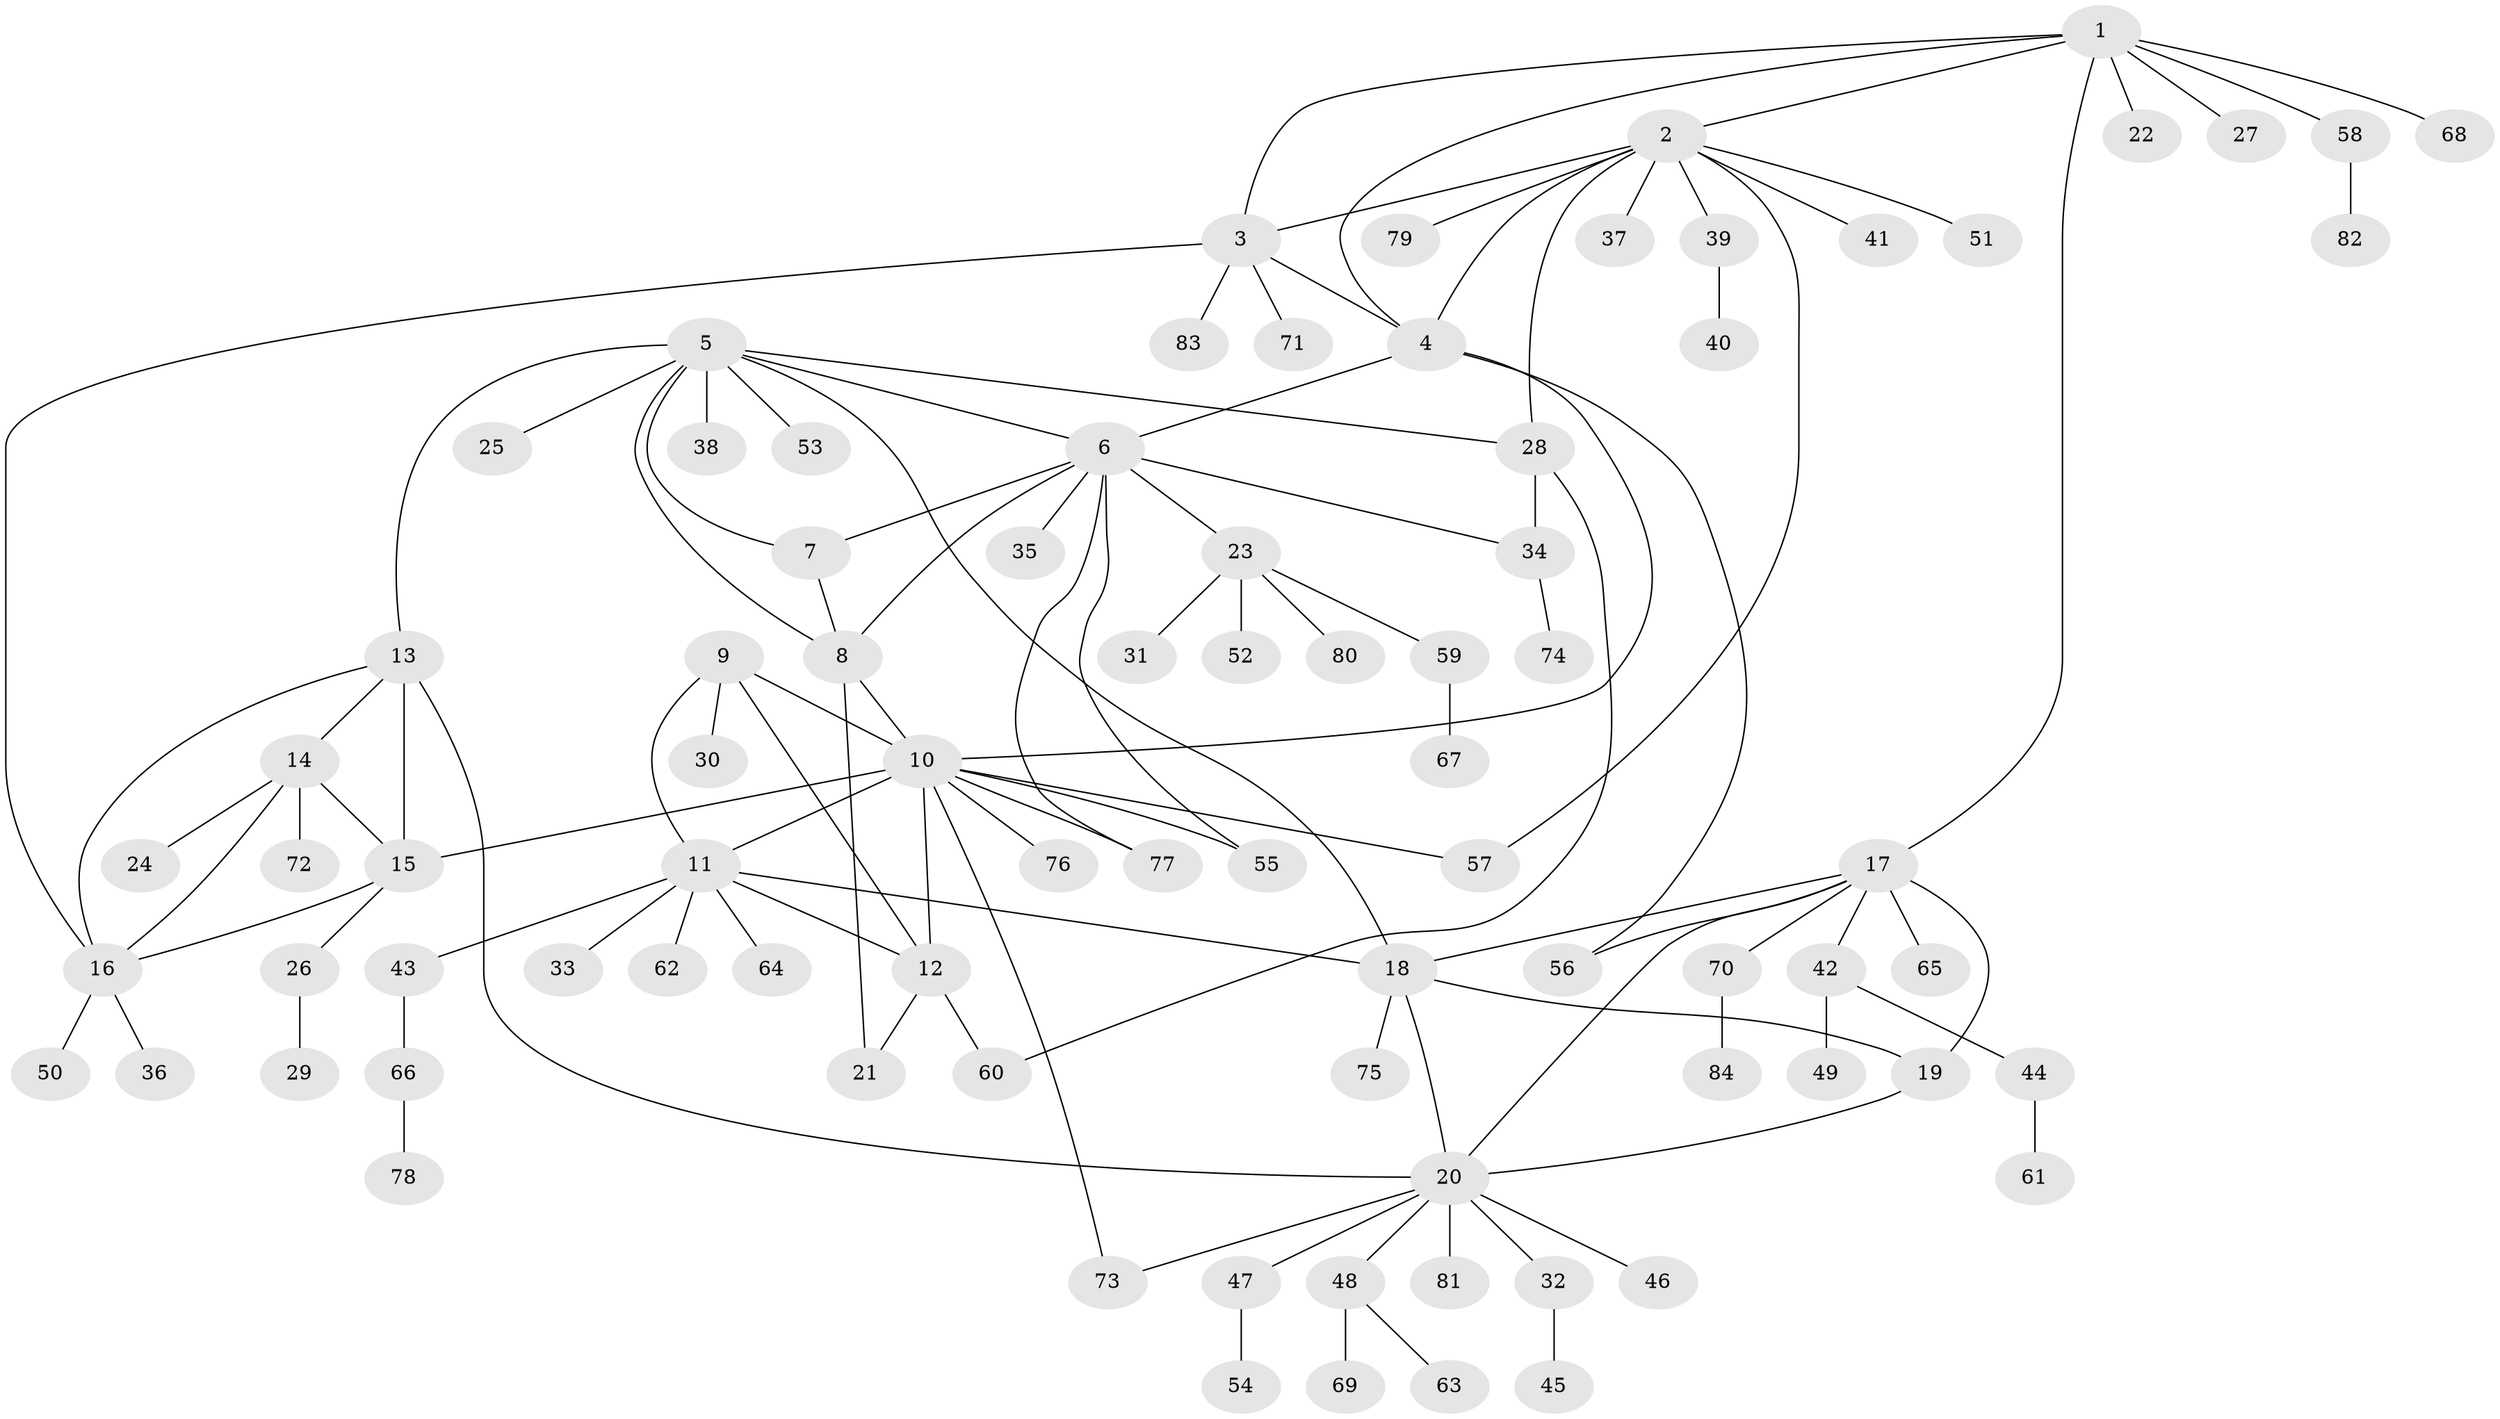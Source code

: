 // Generated by graph-tools (version 1.1) at 2025/02/03/09/25 03:02:52]
// undirected, 84 vertices, 113 edges
graph export_dot {
graph [start="1"]
  node [color=gray90,style=filled];
  1;
  2;
  3;
  4;
  5;
  6;
  7;
  8;
  9;
  10;
  11;
  12;
  13;
  14;
  15;
  16;
  17;
  18;
  19;
  20;
  21;
  22;
  23;
  24;
  25;
  26;
  27;
  28;
  29;
  30;
  31;
  32;
  33;
  34;
  35;
  36;
  37;
  38;
  39;
  40;
  41;
  42;
  43;
  44;
  45;
  46;
  47;
  48;
  49;
  50;
  51;
  52;
  53;
  54;
  55;
  56;
  57;
  58;
  59;
  60;
  61;
  62;
  63;
  64;
  65;
  66;
  67;
  68;
  69;
  70;
  71;
  72;
  73;
  74;
  75;
  76;
  77;
  78;
  79;
  80;
  81;
  82;
  83;
  84;
  1 -- 2;
  1 -- 3;
  1 -- 4;
  1 -- 17;
  1 -- 22;
  1 -- 27;
  1 -- 58;
  1 -- 68;
  2 -- 3;
  2 -- 4;
  2 -- 28;
  2 -- 37;
  2 -- 39;
  2 -- 41;
  2 -- 51;
  2 -- 57;
  2 -- 79;
  3 -- 4;
  3 -- 16;
  3 -- 71;
  3 -- 83;
  4 -- 6;
  4 -- 10;
  4 -- 56;
  5 -- 6;
  5 -- 7;
  5 -- 8;
  5 -- 13;
  5 -- 18;
  5 -- 25;
  5 -- 28;
  5 -- 38;
  5 -- 53;
  6 -- 7;
  6 -- 8;
  6 -- 23;
  6 -- 34;
  6 -- 35;
  6 -- 55;
  6 -- 77;
  7 -- 8;
  8 -- 10;
  8 -- 21;
  9 -- 10;
  9 -- 11;
  9 -- 12;
  9 -- 30;
  10 -- 11;
  10 -- 12;
  10 -- 15;
  10 -- 55;
  10 -- 57;
  10 -- 73;
  10 -- 76;
  10 -- 77;
  11 -- 12;
  11 -- 18;
  11 -- 33;
  11 -- 43;
  11 -- 62;
  11 -- 64;
  12 -- 21;
  12 -- 60;
  13 -- 14;
  13 -- 15;
  13 -- 16;
  13 -- 20;
  14 -- 15;
  14 -- 16;
  14 -- 24;
  14 -- 72;
  15 -- 16;
  15 -- 26;
  16 -- 36;
  16 -- 50;
  17 -- 18;
  17 -- 19;
  17 -- 20;
  17 -- 42;
  17 -- 56;
  17 -- 65;
  17 -- 70;
  18 -- 19;
  18 -- 20;
  18 -- 75;
  19 -- 20;
  20 -- 32;
  20 -- 46;
  20 -- 47;
  20 -- 48;
  20 -- 73;
  20 -- 81;
  23 -- 31;
  23 -- 52;
  23 -- 59;
  23 -- 80;
  26 -- 29;
  28 -- 34;
  28 -- 60;
  32 -- 45;
  34 -- 74;
  39 -- 40;
  42 -- 44;
  42 -- 49;
  43 -- 66;
  44 -- 61;
  47 -- 54;
  48 -- 63;
  48 -- 69;
  58 -- 82;
  59 -- 67;
  66 -- 78;
  70 -- 84;
}
